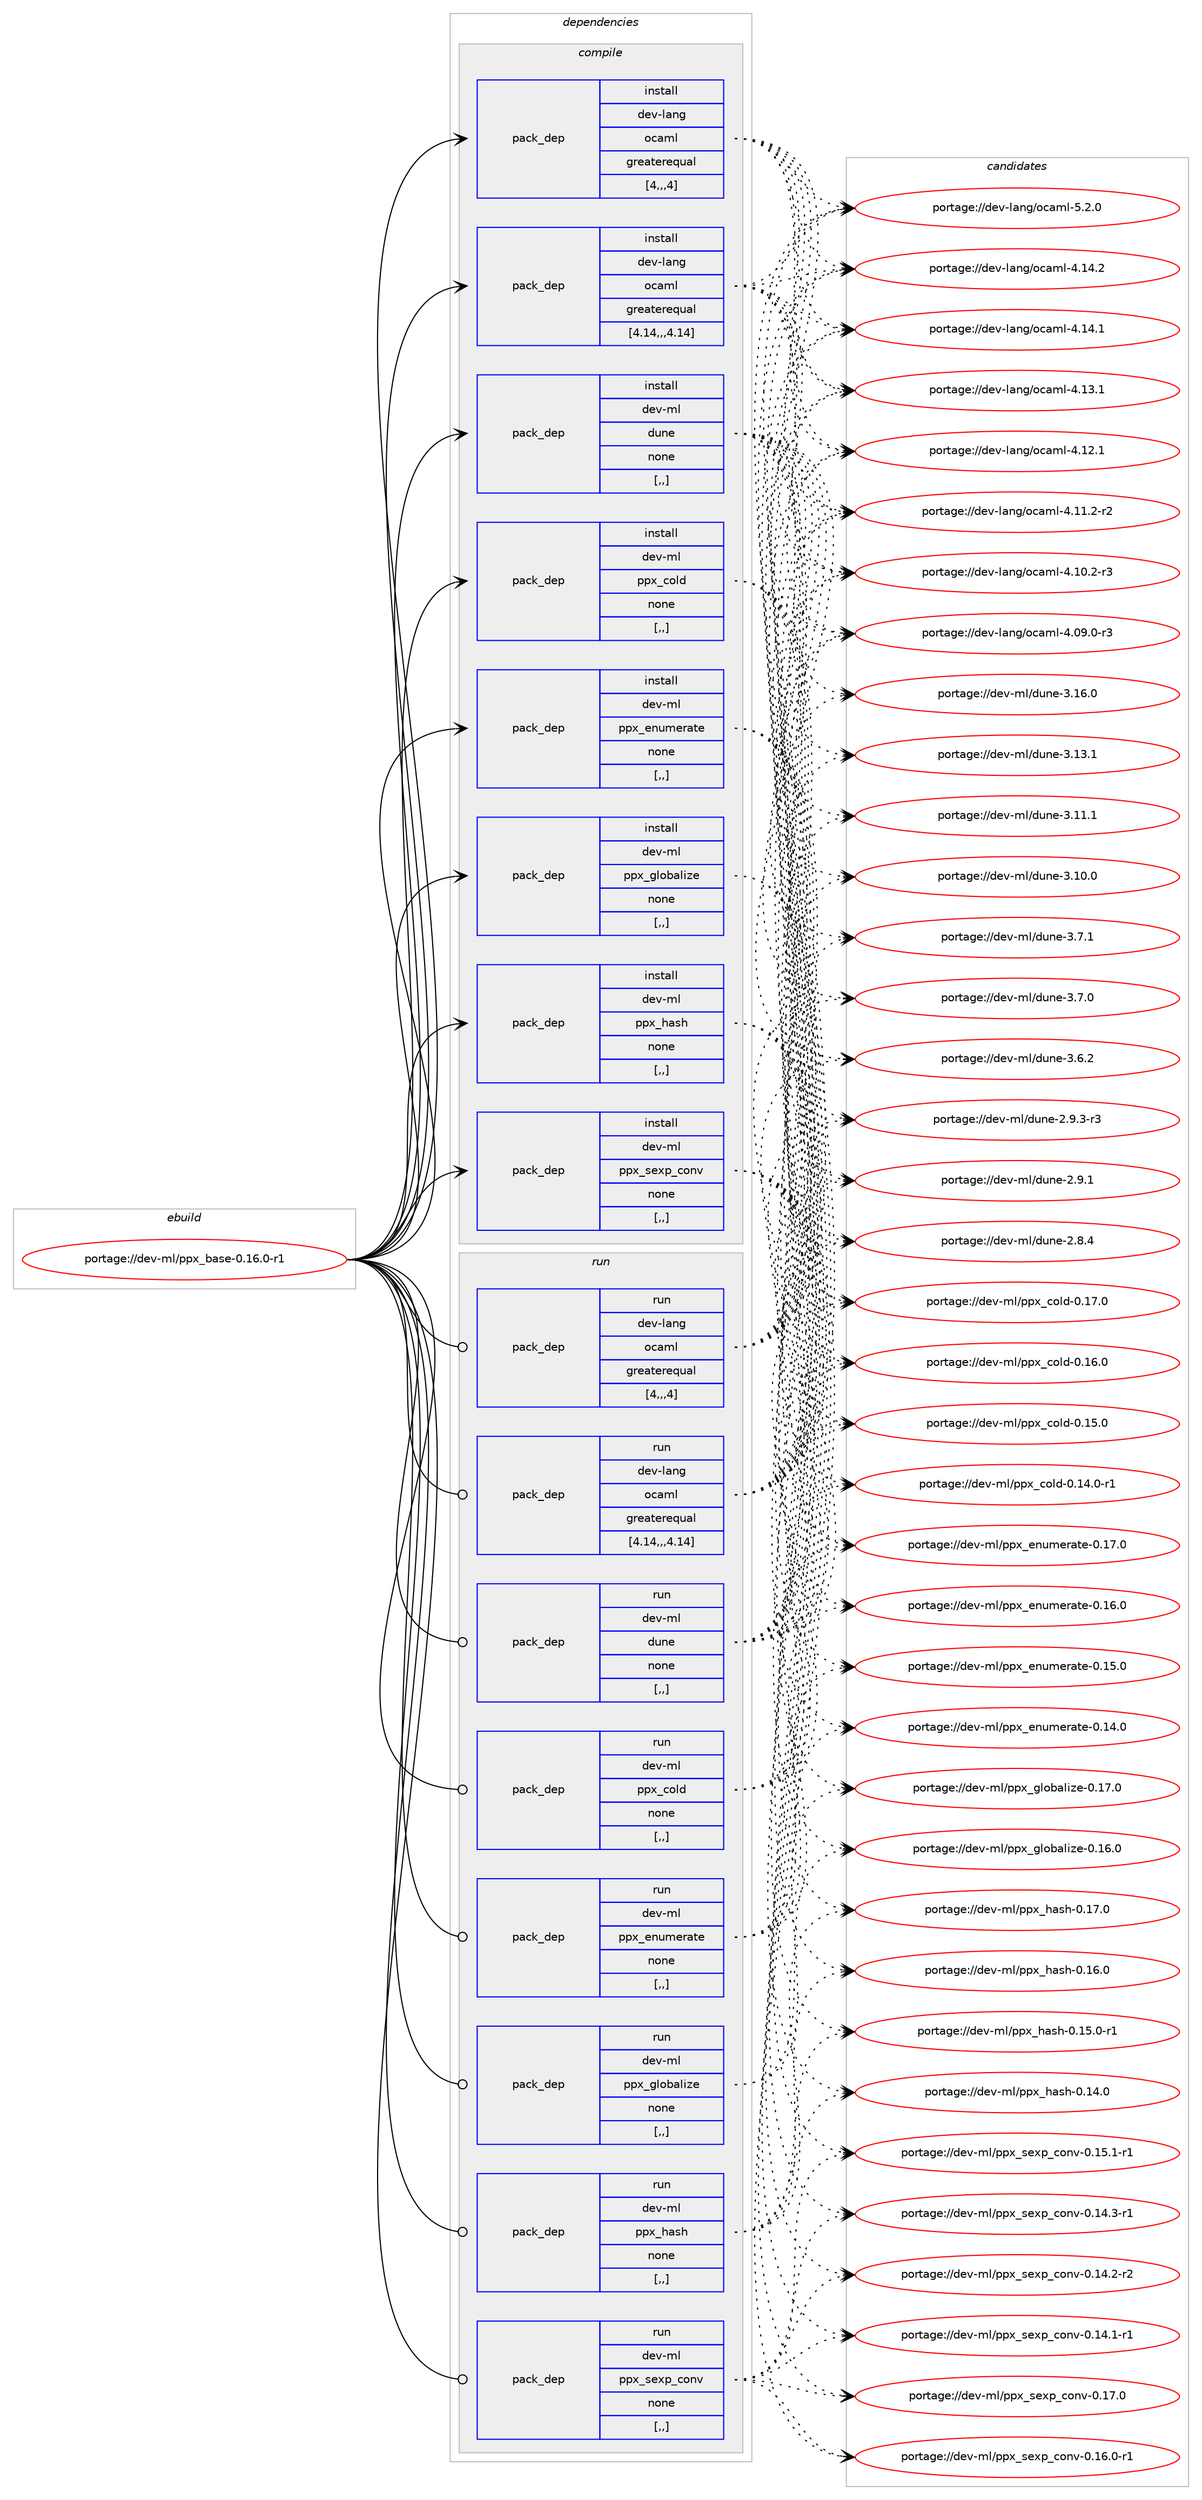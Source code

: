 digraph prolog {

# *************
# Graph options
# *************

newrank=true;
concentrate=true;
compound=true;
graph [rankdir=LR,fontname=Helvetica,fontsize=10,ranksep=1.5];#, ranksep=2.5, nodesep=0.2];
edge  [arrowhead=vee];
node  [fontname=Helvetica,fontsize=10];

# **********
# The ebuild
# **********

subgraph cluster_leftcol {
color=gray;
rank=same;
label=<<i>ebuild</i>>;
id [label="portage://dev-ml/ppx_base-0.16.0-r1", color=red, width=4, href="../dev-ml/ppx_base-0.16.0-r1.svg"];
}

# ****************
# The dependencies
# ****************

subgraph cluster_midcol {
color=gray;
label=<<i>dependencies</i>>;
subgraph cluster_compile {
fillcolor="#eeeeee";
style=filled;
label=<<i>compile</i>>;
subgraph pack90507 {
dependency121161 [label=<<TABLE BORDER="0" CELLBORDER="1" CELLSPACING="0" CELLPADDING="4" WIDTH="220"><TR><TD ROWSPAN="6" CELLPADDING="30">pack_dep</TD></TR><TR><TD WIDTH="110">install</TD></TR><TR><TD>dev-lang</TD></TR><TR><TD>ocaml</TD></TR><TR><TD>greaterequal</TD></TR><TR><TD>[4,,,4]</TD></TR></TABLE>>, shape=none, color=blue];
}
id:e -> dependency121161:w [weight=20,style="solid",arrowhead="vee"];
subgraph pack90508 {
dependency121162 [label=<<TABLE BORDER="0" CELLBORDER="1" CELLSPACING="0" CELLPADDING="4" WIDTH="220"><TR><TD ROWSPAN="6" CELLPADDING="30">pack_dep</TD></TR><TR><TD WIDTH="110">install</TD></TR><TR><TD>dev-lang</TD></TR><TR><TD>ocaml</TD></TR><TR><TD>greaterequal</TD></TR><TR><TD>[4.14,,,4.14]</TD></TR></TABLE>>, shape=none, color=blue];
}
id:e -> dependency121162:w [weight=20,style="solid",arrowhead="vee"];
subgraph pack90509 {
dependency121163 [label=<<TABLE BORDER="0" CELLBORDER="1" CELLSPACING="0" CELLPADDING="4" WIDTH="220"><TR><TD ROWSPAN="6" CELLPADDING="30">pack_dep</TD></TR><TR><TD WIDTH="110">install</TD></TR><TR><TD>dev-ml</TD></TR><TR><TD>dune</TD></TR><TR><TD>none</TD></TR><TR><TD>[,,]</TD></TR></TABLE>>, shape=none, color=blue];
}
id:e -> dependency121163:w [weight=20,style="solid",arrowhead="vee"];
subgraph pack90510 {
dependency121164 [label=<<TABLE BORDER="0" CELLBORDER="1" CELLSPACING="0" CELLPADDING="4" WIDTH="220"><TR><TD ROWSPAN="6" CELLPADDING="30">pack_dep</TD></TR><TR><TD WIDTH="110">install</TD></TR><TR><TD>dev-ml</TD></TR><TR><TD>ppx_cold</TD></TR><TR><TD>none</TD></TR><TR><TD>[,,]</TD></TR></TABLE>>, shape=none, color=blue];
}
id:e -> dependency121164:w [weight=20,style="solid",arrowhead="vee"];
subgraph pack90511 {
dependency121165 [label=<<TABLE BORDER="0" CELLBORDER="1" CELLSPACING="0" CELLPADDING="4" WIDTH="220"><TR><TD ROWSPAN="6" CELLPADDING="30">pack_dep</TD></TR><TR><TD WIDTH="110">install</TD></TR><TR><TD>dev-ml</TD></TR><TR><TD>ppx_enumerate</TD></TR><TR><TD>none</TD></TR><TR><TD>[,,]</TD></TR></TABLE>>, shape=none, color=blue];
}
id:e -> dependency121165:w [weight=20,style="solid",arrowhead="vee"];
subgraph pack90512 {
dependency121166 [label=<<TABLE BORDER="0" CELLBORDER="1" CELLSPACING="0" CELLPADDING="4" WIDTH="220"><TR><TD ROWSPAN="6" CELLPADDING="30">pack_dep</TD></TR><TR><TD WIDTH="110">install</TD></TR><TR><TD>dev-ml</TD></TR><TR><TD>ppx_globalize</TD></TR><TR><TD>none</TD></TR><TR><TD>[,,]</TD></TR></TABLE>>, shape=none, color=blue];
}
id:e -> dependency121166:w [weight=20,style="solid",arrowhead="vee"];
subgraph pack90513 {
dependency121167 [label=<<TABLE BORDER="0" CELLBORDER="1" CELLSPACING="0" CELLPADDING="4" WIDTH="220"><TR><TD ROWSPAN="6" CELLPADDING="30">pack_dep</TD></TR><TR><TD WIDTH="110">install</TD></TR><TR><TD>dev-ml</TD></TR><TR><TD>ppx_hash</TD></TR><TR><TD>none</TD></TR><TR><TD>[,,]</TD></TR></TABLE>>, shape=none, color=blue];
}
id:e -> dependency121167:w [weight=20,style="solid",arrowhead="vee"];
subgraph pack90514 {
dependency121168 [label=<<TABLE BORDER="0" CELLBORDER="1" CELLSPACING="0" CELLPADDING="4" WIDTH="220"><TR><TD ROWSPAN="6" CELLPADDING="30">pack_dep</TD></TR><TR><TD WIDTH="110">install</TD></TR><TR><TD>dev-ml</TD></TR><TR><TD>ppx_sexp_conv</TD></TR><TR><TD>none</TD></TR><TR><TD>[,,]</TD></TR></TABLE>>, shape=none, color=blue];
}
id:e -> dependency121168:w [weight=20,style="solid",arrowhead="vee"];
}
subgraph cluster_compileandrun {
fillcolor="#eeeeee";
style=filled;
label=<<i>compile and run</i>>;
}
subgraph cluster_run {
fillcolor="#eeeeee";
style=filled;
label=<<i>run</i>>;
subgraph pack90515 {
dependency121169 [label=<<TABLE BORDER="0" CELLBORDER="1" CELLSPACING="0" CELLPADDING="4" WIDTH="220"><TR><TD ROWSPAN="6" CELLPADDING="30">pack_dep</TD></TR><TR><TD WIDTH="110">run</TD></TR><TR><TD>dev-lang</TD></TR><TR><TD>ocaml</TD></TR><TR><TD>greaterequal</TD></TR><TR><TD>[4,,,4]</TD></TR></TABLE>>, shape=none, color=blue];
}
id:e -> dependency121169:w [weight=20,style="solid",arrowhead="odot"];
subgraph pack90516 {
dependency121170 [label=<<TABLE BORDER="0" CELLBORDER="1" CELLSPACING="0" CELLPADDING="4" WIDTH="220"><TR><TD ROWSPAN="6" CELLPADDING="30">pack_dep</TD></TR><TR><TD WIDTH="110">run</TD></TR><TR><TD>dev-lang</TD></TR><TR><TD>ocaml</TD></TR><TR><TD>greaterequal</TD></TR><TR><TD>[4.14,,,4.14]</TD></TR></TABLE>>, shape=none, color=blue];
}
id:e -> dependency121170:w [weight=20,style="solid",arrowhead="odot"];
subgraph pack90517 {
dependency121171 [label=<<TABLE BORDER="0" CELLBORDER="1" CELLSPACING="0" CELLPADDING="4" WIDTH="220"><TR><TD ROWSPAN="6" CELLPADDING="30">pack_dep</TD></TR><TR><TD WIDTH="110">run</TD></TR><TR><TD>dev-ml</TD></TR><TR><TD>dune</TD></TR><TR><TD>none</TD></TR><TR><TD>[,,]</TD></TR></TABLE>>, shape=none, color=blue];
}
id:e -> dependency121171:w [weight=20,style="solid",arrowhead="odot"];
subgraph pack90518 {
dependency121172 [label=<<TABLE BORDER="0" CELLBORDER="1" CELLSPACING="0" CELLPADDING="4" WIDTH="220"><TR><TD ROWSPAN="6" CELLPADDING="30">pack_dep</TD></TR><TR><TD WIDTH="110">run</TD></TR><TR><TD>dev-ml</TD></TR><TR><TD>ppx_cold</TD></TR><TR><TD>none</TD></TR><TR><TD>[,,]</TD></TR></TABLE>>, shape=none, color=blue];
}
id:e -> dependency121172:w [weight=20,style="solid",arrowhead="odot"];
subgraph pack90519 {
dependency121173 [label=<<TABLE BORDER="0" CELLBORDER="1" CELLSPACING="0" CELLPADDING="4" WIDTH="220"><TR><TD ROWSPAN="6" CELLPADDING="30">pack_dep</TD></TR><TR><TD WIDTH="110">run</TD></TR><TR><TD>dev-ml</TD></TR><TR><TD>ppx_enumerate</TD></TR><TR><TD>none</TD></TR><TR><TD>[,,]</TD></TR></TABLE>>, shape=none, color=blue];
}
id:e -> dependency121173:w [weight=20,style="solid",arrowhead="odot"];
subgraph pack90520 {
dependency121174 [label=<<TABLE BORDER="0" CELLBORDER="1" CELLSPACING="0" CELLPADDING="4" WIDTH="220"><TR><TD ROWSPAN="6" CELLPADDING="30">pack_dep</TD></TR><TR><TD WIDTH="110">run</TD></TR><TR><TD>dev-ml</TD></TR><TR><TD>ppx_globalize</TD></TR><TR><TD>none</TD></TR><TR><TD>[,,]</TD></TR></TABLE>>, shape=none, color=blue];
}
id:e -> dependency121174:w [weight=20,style="solid",arrowhead="odot"];
subgraph pack90521 {
dependency121175 [label=<<TABLE BORDER="0" CELLBORDER="1" CELLSPACING="0" CELLPADDING="4" WIDTH="220"><TR><TD ROWSPAN="6" CELLPADDING="30">pack_dep</TD></TR><TR><TD WIDTH="110">run</TD></TR><TR><TD>dev-ml</TD></TR><TR><TD>ppx_hash</TD></TR><TR><TD>none</TD></TR><TR><TD>[,,]</TD></TR></TABLE>>, shape=none, color=blue];
}
id:e -> dependency121175:w [weight=20,style="solid",arrowhead="odot"];
subgraph pack90522 {
dependency121176 [label=<<TABLE BORDER="0" CELLBORDER="1" CELLSPACING="0" CELLPADDING="4" WIDTH="220"><TR><TD ROWSPAN="6" CELLPADDING="30">pack_dep</TD></TR><TR><TD WIDTH="110">run</TD></TR><TR><TD>dev-ml</TD></TR><TR><TD>ppx_sexp_conv</TD></TR><TR><TD>none</TD></TR><TR><TD>[,,]</TD></TR></TABLE>>, shape=none, color=blue];
}
id:e -> dependency121176:w [weight=20,style="solid",arrowhead="odot"];
}
}

# **************
# The candidates
# **************

subgraph cluster_choices {
rank=same;
color=gray;
label=<<i>candidates</i>>;

subgraph choice90507 {
color=black;
nodesep=1;
choice1001011184510897110103471119997109108455346504648 [label="portage://dev-lang/ocaml-5.2.0", color=red, width=4,href="../dev-lang/ocaml-5.2.0.svg"];
choice100101118451089711010347111999710910845524649524650 [label="portage://dev-lang/ocaml-4.14.2", color=red, width=4,href="../dev-lang/ocaml-4.14.2.svg"];
choice100101118451089711010347111999710910845524649524649 [label="portage://dev-lang/ocaml-4.14.1", color=red, width=4,href="../dev-lang/ocaml-4.14.1.svg"];
choice100101118451089711010347111999710910845524649514649 [label="portage://dev-lang/ocaml-4.13.1", color=red, width=4,href="../dev-lang/ocaml-4.13.1.svg"];
choice100101118451089711010347111999710910845524649504649 [label="portage://dev-lang/ocaml-4.12.1", color=red, width=4,href="../dev-lang/ocaml-4.12.1.svg"];
choice1001011184510897110103471119997109108455246494946504511450 [label="portage://dev-lang/ocaml-4.11.2-r2", color=red, width=4,href="../dev-lang/ocaml-4.11.2-r2.svg"];
choice1001011184510897110103471119997109108455246494846504511451 [label="portage://dev-lang/ocaml-4.10.2-r3", color=red, width=4,href="../dev-lang/ocaml-4.10.2-r3.svg"];
choice1001011184510897110103471119997109108455246485746484511451 [label="portage://dev-lang/ocaml-4.09.0-r3", color=red, width=4,href="../dev-lang/ocaml-4.09.0-r3.svg"];
dependency121161:e -> choice1001011184510897110103471119997109108455346504648:w [style=dotted,weight="100"];
dependency121161:e -> choice100101118451089711010347111999710910845524649524650:w [style=dotted,weight="100"];
dependency121161:e -> choice100101118451089711010347111999710910845524649524649:w [style=dotted,weight="100"];
dependency121161:e -> choice100101118451089711010347111999710910845524649514649:w [style=dotted,weight="100"];
dependency121161:e -> choice100101118451089711010347111999710910845524649504649:w [style=dotted,weight="100"];
dependency121161:e -> choice1001011184510897110103471119997109108455246494946504511450:w [style=dotted,weight="100"];
dependency121161:e -> choice1001011184510897110103471119997109108455246494846504511451:w [style=dotted,weight="100"];
dependency121161:e -> choice1001011184510897110103471119997109108455246485746484511451:w [style=dotted,weight="100"];
}
subgraph choice90508 {
color=black;
nodesep=1;
choice1001011184510897110103471119997109108455346504648 [label="portage://dev-lang/ocaml-5.2.0", color=red, width=4,href="../dev-lang/ocaml-5.2.0.svg"];
choice100101118451089711010347111999710910845524649524650 [label="portage://dev-lang/ocaml-4.14.2", color=red, width=4,href="../dev-lang/ocaml-4.14.2.svg"];
choice100101118451089711010347111999710910845524649524649 [label="portage://dev-lang/ocaml-4.14.1", color=red, width=4,href="../dev-lang/ocaml-4.14.1.svg"];
choice100101118451089711010347111999710910845524649514649 [label="portage://dev-lang/ocaml-4.13.1", color=red, width=4,href="../dev-lang/ocaml-4.13.1.svg"];
choice100101118451089711010347111999710910845524649504649 [label="portage://dev-lang/ocaml-4.12.1", color=red, width=4,href="../dev-lang/ocaml-4.12.1.svg"];
choice1001011184510897110103471119997109108455246494946504511450 [label="portage://dev-lang/ocaml-4.11.2-r2", color=red, width=4,href="../dev-lang/ocaml-4.11.2-r2.svg"];
choice1001011184510897110103471119997109108455246494846504511451 [label="portage://dev-lang/ocaml-4.10.2-r3", color=red, width=4,href="../dev-lang/ocaml-4.10.2-r3.svg"];
choice1001011184510897110103471119997109108455246485746484511451 [label="portage://dev-lang/ocaml-4.09.0-r3", color=red, width=4,href="../dev-lang/ocaml-4.09.0-r3.svg"];
dependency121162:e -> choice1001011184510897110103471119997109108455346504648:w [style=dotted,weight="100"];
dependency121162:e -> choice100101118451089711010347111999710910845524649524650:w [style=dotted,weight="100"];
dependency121162:e -> choice100101118451089711010347111999710910845524649524649:w [style=dotted,weight="100"];
dependency121162:e -> choice100101118451089711010347111999710910845524649514649:w [style=dotted,weight="100"];
dependency121162:e -> choice100101118451089711010347111999710910845524649504649:w [style=dotted,weight="100"];
dependency121162:e -> choice1001011184510897110103471119997109108455246494946504511450:w [style=dotted,weight="100"];
dependency121162:e -> choice1001011184510897110103471119997109108455246494846504511451:w [style=dotted,weight="100"];
dependency121162:e -> choice1001011184510897110103471119997109108455246485746484511451:w [style=dotted,weight="100"];
}
subgraph choice90509 {
color=black;
nodesep=1;
choice100101118451091084710011711010145514649544648 [label="portage://dev-ml/dune-3.16.0", color=red, width=4,href="../dev-ml/dune-3.16.0.svg"];
choice100101118451091084710011711010145514649514649 [label="portage://dev-ml/dune-3.13.1", color=red, width=4,href="../dev-ml/dune-3.13.1.svg"];
choice100101118451091084710011711010145514649494649 [label="portage://dev-ml/dune-3.11.1", color=red, width=4,href="../dev-ml/dune-3.11.1.svg"];
choice100101118451091084710011711010145514649484648 [label="portage://dev-ml/dune-3.10.0", color=red, width=4,href="../dev-ml/dune-3.10.0.svg"];
choice1001011184510910847100117110101455146554649 [label="portage://dev-ml/dune-3.7.1", color=red, width=4,href="../dev-ml/dune-3.7.1.svg"];
choice1001011184510910847100117110101455146554648 [label="portage://dev-ml/dune-3.7.0", color=red, width=4,href="../dev-ml/dune-3.7.0.svg"];
choice1001011184510910847100117110101455146544650 [label="portage://dev-ml/dune-3.6.2", color=red, width=4,href="../dev-ml/dune-3.6.2.svg"];
choice10010111845109108471001171101014550465746514511451 [label="portage://dev-ml/dune-2.9.3-r3", color=red, width=4,href="../dev-ml/dune-2.9.3-r3.svg"];
choice1001011184510910847100117110101455046574649 [label="portage://dev-ml/dune-2.9.1", color=red, width=4,href="../dev-ml/dune-2.9.1.svg"];
choice1001011184510910847100117110101455046564652 [label="portage://dev-ml/dune-2.8.4", color=red, width=4,href="../dev-ml/dune-2.8.4.svg"];
dependency121163:e -> choice100101118451091084710011711010145514649544648:w [style=dotted,weight="100"];
dependency121163:e -> choice100101118451091084710011711010145514649514649:w [style=dotted,weight="100"];
dependency121163:e -> choice100101118451091084710011711010145514649494649:w [style=dotted,weight="100"];
dependency121163:e -> choice100101118451091084710011711010145514649484648:w [style=dotted,weight="100"];
dependency121163:e -> choice1001011184510910847100117110101455146554649:w [style=dotted,weight="100"];
dependency121163:e -> choice1001011184510910847100117110101455146554648:w [style=dotted,weight="100"];
dependency121163:e -> choice1001011184510910847100117110101455146544650:w [style=dotted,weight="100"];
dependency121163:e -> choice10010111845109108471001171101014550465746514511451:w [style=dotted,weight="100"];
dependency121163:e -> choice1001011184510910847100117110101455046574649:w [style=dotted,weight="100"];
dependency121163:e -> choice1001011184510910847100117110101455046564652:w [style=dotted,weight="100"];
}
subgraph choice90510 {
color=black;
nodesep=1;
choice1001011184510910847112112120959911110810045484649554648 [label="portage://dev-ml/ppx_cold-0.17.0", color=red, width=4,href="../dev-ml/ppx_cold-0.17.0.svg"];
choice1001011184510910847112112120959911110810045484649544648 [label="portage://dev-ml/ppx_cold-0.16.0", color=red, width=4,href="../dev-ml/ppx_cold-0.16.0.svg"];
choice1001011184510910847112112120959911110810045484649534648 [label="portage://dev-ml/ppx_cold-0.15.0", color=red, width=4,href="../dev-ml/ppx_cold-0.15.0.svg"];
choice10010111845109108471121121209599111108100454846495246484511449 [label="portage://dev-ml/ppx_cold-0.14.0-r1", color=red, width=4,href="../dev-ml/ppx_cold-0.14.0-r1.svg"];
dependency121164:e -> choice1001011184510910847112112120959911110810045484649554648:w [style=dotted,weight="100"];
dependency121164:e -> choice1001011184510910847112112120959911110810045484649544648:w [style=dotted,weight="100"];
dependency121164:e -> choice1001011184510910847112112120959911110810045484649534648:w [style=dotted,weight="100"];
dependency121164:e -> choice10010111845109108471121121209599111108100454846495246484511449:w [style=dotted,weight="100"];
}
subgraph choice90511 {
color=black;
nodesep=1;
choice1001011184510910847112112120951011101171091011149711610145484649554648 [label="portage://dev-ml/ppx_enumerate-0.17.0", color=red, width=4,href="../dev-ml/ppx_enumerate-0.17.0.svg"];
choice1001011184510910847112112120951011101171091011149711610145484649544648 [label="portage://dev-ml/ppx_enumerate-0.16.0", color=red, width=4,href="../dev-ml/ppx_enumerate-0.16.0.svg"];
choice1001011184510910847112112120951011101171091011149711610145484649534648 [label="portage://dev-ml/ppx_enumerate-0.15.0", color=red, width=4,href="../dev-ml/ppx_enumerate-0.15.0.svg"];
choice1001011184510910847112112120951011101171091011149711610145484649524648 [label="portage://dev-ml/ppx_enumerate-0.14.0", color=red, width=4,href="../dev-ml/ppx_enumerate-0.14.0.svg"];
dependency121165:e -> choice1001011184510910847112112120951011101171091011149711610145484649554648:w [style=dotted,weight="100"];
dependency121165:e -> choice1001011184510910847112112120951011101171091011149711610145484649544648:w [style=dotted,weight="100"];
dependency121165:e -> choice1001011184510910847112112120951011101171091011149711610145484649534648:w [style=dotted,weight="100"];
dependency121165:e -> choice1001011184510910847112112120951011101171091011149711610145484649524648:w [style=dotted,weight="100"];
}
subgraph choice90512 {
color=black;
nodesep=1;
choice100101118451091084711211212095103108111989710810512210145484649554648 [label="portage://dev-ml/ppx_globalize-0.17.0", color=red, width=4,href="../dev-ml/ppx_globalize-0.17.0.svg"];
choice100101118451091084711211212095103108111989710810512210145484649544648 [label="portage://dev-ml/ppx_globalize-0.16.0", color=red, width=4,href="../dev-ml/ppx_globalize-0.16.0.svg"];
dependency121166:e -> choice100101118451091084711211212095103108111989710810512210145484649554648:w [style=dotted,weight="100"];
dependency121166:e -> choice100101118451091084711211212095103108111989710810512210145484649544648:w [style=dotted,weight="100"];
}
subgraph choice90513 {
color=black;
nodesep=1;
choice1001011184510910847112112120951049711510445484649554648 [label="portage://dev-ml/ppx_hash-0.17.0", color=red, width=4,href="../dev-ml/ppx_hash-0.17.0.svg"];
choice1001011184510910847112112120951049711510445484649544648 [label="portage://dev-ml/ppx_hash-0.16.0", color=red, width=4,href="../dev-ml/ppx_hash-0.16.0.svg"];
choice10010111845109108471121121209510497115104454846495346484511449 [label="portage://dev-ml/ppx_hash-0.15.0-r1", color=red, width=4,href="../dev-ml/ppx_hash-0.15.0-r1.svg"];
choice1001011184510910847112112120951049711510445484649524648 [label="portage://dev-ml/ppx_hash-0.14.0", color=red, width=4,href="../dev-ml/ppx_hash-0.14.0.svg"];
dependency121167:e -> choice1001011184510910847112112120951049711510445484649554648:w [style=dotted,weight="100"];
dependency121167:e -> choice1001011184510910847112112120951049711510445484649544648:w [style=dotted,weight="100"];
dependency121167:e -> choice10010111845109108471121121209510497115104454846495346484511449:w [style=dotted,weight="100"];
dependency121167:e -> choice1001011184510910847112112120951049711510445484649524648:w [style=dotted,weight="100"];
}
subgraph choice90514 {
color=black;
nodesep=1;
choice100101118451091084711211212095115101120112959911111011845484649554648 [label="portage://dev-ml/ppx_sexp_conv-0.17.0", color=red, width=4,href="../dev-ml/ppx_sexp_conv-0.17.0.svg"];
choice1001011184510910847112112120951151011201129599111110118454846495446484511449 [label="portage://dev-ml/ppx_sexp_conv-0.16.0-r1", color=red, width=4,href="../dev-ml/ppx_sexp_conv-0.16.0-r1.svg"];
choice1001011184510910847112112120951151011201129599111110118454846495346494511449 [label="portage://dev-ml/ppx_sexp_conv-0.15.1-r1", color=red, width=4,href="../dev-ml/ppx_sexp_conv-0.15.1-r1.svg"];
choice1001011184510910847112112120951151011201129599111110118454846495246514511449 [label="portage://dev-ml/ppx_sexp_conv-0.14.3-r1", color=red, width=4,href="../dev-ml/ppx_sexp_conv-0.14.3-r1.svg"];
choice1001011184510910847112112120951151011201129599111110118454846495246504511450 [label="portage://dev-ml/ppx_sexp_conv-0.14.2-r2", color=red, width=4,href="../dev-ml/ppx_sexp_conv-0.14.2-r2.svg"];
choice1001011184510910847112112120951151011201129599111110118454846495246494511449 [label="portage://dev-ml/ppx_sexp_conv-0.14.1-r1", color=red, width=4,href="../dev-ml/ppx_sexp_conv-0.14.1-r1.svg"];
dependency121168:e -> choice100101118451091084711211212095115101120112959911111011845484649554648:w [style=dotted,weight="100"];
dependency121168:e -> choice1001011184510910847112112120951151011201129599111110118454846495446484511449:w [style=dotted,weight="100"];
dependency121168:e -> choice1001011184510910847112112120951151011201129599111110118454846495346494511449:w [style=dotted,weight="100"];
dependency121168:e -> choice1001011184510910847112112120951151011201129599111110118454846495246514511449:w [style=dotted,weight="100"];
dependency121168:e -> choice1001011184510910847112112120951151011201129599111110118454846495246504511450:w [style=dotted,weight="100"];
dependency121168:e -> choice1001011184510910847112112120951151011201129599111110118454846495246494511449:w [style=dotted,weight="100"];
}
subgraph choice90515 {
color=black;
nodesep=1;
choice1001011184510897110103471119997109108455346504648 [label="portage://dev-lang/ocaml-5.2.0", color=red, width=4,href="../dev-lang/ocaml-5.2.0.svg"];
choice100101118451089711010347111999710910845524649524650 [label="portage://dev-lang/ocaml-4.14.2", color=red, width=4,href="../dev-lang/ocaml-4.14.2.svg"];
choice100101118451089711010347111999710910845524649524649 [label="portage://dev-lang/ocaml-4.14.1", color=red, width=4,href="../dev-lang/ocaml-4.14.1.svg"];
choice100101118451089711010347111999710910845524649514649 [label="portage://dev-lang/ocaml-4.13.1", color=red, width=4,href="../dev-lang/ocaml-4.13.1.svg"];
choice100101118451089711010347111999710910845524649504649 [label="portage://dev-lang/ocaml-4.12.1", color=red, width=4,href="../dev-lang/ocaml-4.12.1.svg"];
choice1001011184510897110103471119997109108455246494946504511450 [label="portage://dev-lang/ocaml-4.11.2-r2", color=red, width=4,href="../dev-lang/ocaml-4.11.2-r2.svg"];
choice1001011184510897110103471119997109108455246494846504511451 [label="portage://dev-lang/ocaml-4.10.2-r3", color=red, width=4,href="../dev-lang/ocaml-4.10.2-r3.svg"];
choice1001011184510897110103471119997109108455246485746484511451 [label="portage://dev-lang/ocaml-4.09.0-r3", color=red, width=4,href="../dev-lang/ocaml-4.09.0-r3.svg"];
dependency121169:e -> choice1001011184510897110103471119997109108455346504648:w [style=dotted,weight="100"];
dependency121169:e -> choice100101118451089711010347111999710910845524649524650:w [style=dotted,weight="100"];
dependency121169:e -> choice100101118451089711010347111999710910845524649524649:w [style=dotted,weight="100"];
dependency121169:e -> choice100101118451089711010347111999710910845524649514649:w [style=dotted,weight="100"];
dependency121169:e -> choice100101118451089711010347111999710910845524649504649:w [style=dotted,weight="100"];
dependency121169:e -> choice1001011184510897110103471119997109108455246494946504511450:w [style=dotted,weight="100"];
dependency121169:e -> choice1001011184510897110103471119997109108455246494846504511451:w [style=dotted,weight="100"];
dependency121169:e -> choice1001011184510897110103471119997109108455246485746484511451:w [style=dotted,weight="100"];
}
subgraph choice90516 {
color=black;
nodesep=1;
choice1001011184510897110103471119997109108455346504648 [label="portage://dev-lang/ocaml-5.2.0", color=red, width=4,href="../dev-lang/ocaml-5.2.0.svg"];
choice100101118451089711010347111999710910845524649524650 [label="portage://dev-lang/ocaml-4.14.2", color=red, width=4,href="../dev-lang/ocaml-4.14.2.svg"];
choice100101118451089711010347111999710910845524649524649 [label="portage://dev-lang/ocaml-4.14.1", color=red, width=4,href="../dev-lang/ocaml-4.14.1.svg"];
choice100101118451089711010347111999710910845524649514649 [label="portage://dev-lang/ocaml-4.13.1", color=red, width=4,href="../dev-lang/ocaml-4.13.1.svg"];
choice100101118451089711010347111999710910845524649504649 [label="portage://dev-lang/ocaml-4.12.1", color=red, width=4,href="../dev-lang/ocaml-4.12.1.svg"];
choice1001011184510897110103471119997109108455246494946504511450 [label="portage://dev-lang/ocaml-4.11.2-r2", color=red, width=4,href="../dev-lang/ocaml-4.11.2-r2.svg"];
choice1001011184510897110103471119997109108455246494846504511451 [label="portage://dev-lang/ocaml-4.10.2-r3", color=red, width=4,href="../dev-lang/ocaml-4.10.2-r3.svg"];
choice1001011184510897110103471119997109108455246485746484511451 [label="portage://dev-lang/ocaml-4.09.0-r3", color=red, width=4,href="../dev-lang/ocaml-4.09.0-r3.svg"];
dependency121170:e -> choice1001011184510897110103471119997109108455346504648:w [style=dotted,weight="100"];
dependency121170:e -> choice100101118451089711010347111999710910845524649524650:w [style=dotted,weight="100"];
dependency121170:e -> choice100101118451089711010347111999710910845524649524649:w [style=dotted,weight="100"];
dependency121170:e -> choice100101118451089711010347111999710910845524649514649:w [style=dotted,weight="100"];
dependency121170:e -> choice100101118451089711010347111999710910845524649504649:w [style=dotted,weight="100"];
dependency121170:e -> choice1001011184510897110103471119997109108455246494946504511450:w [style=dotted,weight="100"];
dependency121170:e -> choice1001011184510897110103471119997109108455246494846504511451:w [style=dotted,weight="100"];
dependency121170:e -> choice1001011184510897110103471119997109108455246485746484511451:w [style=dotted,weight="100"];
}
subgraph choice90517 {
color=black;
nodesep=1;
choice100101118451091084710011711010145514649544648 [label="portage://dev-ml/dune-3.16.0", color=red, width=4,href="../dev-ml/dune-3.16.0.svg"];
choice100101118451091084710011711010145514649514649 [label="portage://dev-ml/dune-3.13.1", color=red, width=4,href="../dev-ml/dune-3.13.1.svg"];
choice100101118451091084710011711010145514649494649 [label="portage://dev-ml/dune-3.11.1", color=red, width=4,href="../dev-ml/dune-3.11.1.svg"];
choice100101118451091084710011711010145514649484648 [label="portage://dev-ml/dune-3.10.0", color=red, width=4,href="../dev-ml/dune-3.10.0.svg"];
choice1001011184510910847100117110101455146554649 [label="portage://dev-ml/dune-3.7.1", color=red, width=4,href="../dev-ml/dune-3.7.1.svg"];
choice1001011184510910847100117110101455146554648 [label="portage://dev-ml/dune-3.7.0", color=red, width=4,href="../dev-ml/dune-3.7.0.svg"];
choice1001011184510910847100117110101455146544650 [label="portage://dev-ml/dune-3.6.2", color=red, width=4,href="../dev-ml/dune-3.6.2.svg"];
choice10010111845109108471001171101014550465746514511451 [label="portage://dev-ml/dune-2.9.3-r3", color=red, width=4,href="../dev-ml/dune-2.9.3-r3.svg"];
choice1001011184510910847100117110101455046574649 [label="portage://dev-ml/dune-2.9.1", color=red, width=4,href="../dev-ml/dune-2.9.1.svg"];
choice1001011184510910847100117110101455046564652 [label="portage://dev-ml/dune-2.8.4", color=red, width=4,href="../dev-ml/dune-2.8.4.svg"];
dependency121171:e -> choice100101118451091084710011711010145514649544648:w [style=dotted,weight="100"];
dependency121171:e -> choice100101118451091084710011711010145514649514649:w [style=dotted,weight="100"];
dependency121171:e -> choice100101118451091084710011711010145514649494649:w [style=dotted,weight="100"];
dependency121171:e -> choice100101118451091084710011711010145514649484648:w [style=dotted,weight="100"];
dependency121171:e -> choice1001011184510910847100117110101455146554649:w [style=dotted,weight="100"];
dependency121171:e -> choice1001011184510910847100117110101455146554648:w [style=dotted,weight="100"];
dependency121171:e -> choice1001011184510910847100117110101455146544650:w [style=dotted,weight="100"];
dependency121171:e -> choice10010111845109108471001171101014550465746514511451:w [style=dotted,weight="100"];
dependency121171:e -> choice1001011184510910847100117110101455046574649:w [style=dotted,weight="100"];
dependency121171:e -> choice1001011184510910847100117110101455046564652:w [style=dotted,weight="100"];
}
subgraph choice90518 {
color=black;
nodesep=1;
choice1001011184510910847112112120959911110810045484649554648 [label="portage://dev-ml/ppx_cold-0.17.0", color=red, width=4,href="../dev-ml/ppx_cold-0.17.0.svg"];
choice1001011184510910847112112120959911110810045484649544648 [label="portage://dev-ml/ppx_cold-0.16.0", color=red, width=4,href="../dev-ml/ppx_cold-0.16.0.svg"];
choice1001011184510910847112112120959911110810045484649534648 [label="portage://dev-ml/ppx_cold-0.15.0", color=red, width=4,href="../dev-ml/ppx_cold-0.15.0.svg"];
choice10010111845109108471121121209599111108100454846495246484511449 [label="portage://dev-ml/ppx_cold-0.14.0-r1", color=red, width=4,href="../dev-ml/ppx_cold-0.14.0-r1.svg"];
dependency121172:e -> choice1001011184510910847112112120959911110810045484649554648:w [style=dotted,weight="100"];
dependency121172:e -> choice1001011184510910847112112120959911110810045484649544648:w [style=dotted,weight="100"];
dependency121172:e -> choice1001011184510910847112112120959911110810045484649534648:w [style=dotted,weight="100"];
dependency121172:e -> choice10010111845109108471121121209599111108100454846495246484511449:w [style=dotted,weight="100"];
}
subgraph choice90519 {
color=black;
nodesep=1;
choice1001011184510910847112112120951011101171091011149711610145484649554648 [label="portage://dev-ml/ppx_enumerate-0.17.0", color=red, width=4,href="../dev-ml/ppx_enumerate-0.17.0.svg"];
choice1001011184510910847112112120951011101171091011149711610145484649544648 [label="portage://dev-ml/ppx_enumerate-0.16.0", color=red, width=4,href="../dev-ml/ppx_enumerate-0.16.0.svg"];
choice1001011184510910847112112120951011101171091011149711610145484649534648 [label="portage://dev-ml/ppx_enumerate-0.15.0", color=red, width=4,href="../dev-ml/ppx_enumerate-0.15.0.svg"];
choice1001011184510910847112112120951011101171091011149711610145484649524648 [label="portage://dev-ml/ppx_enumerate-0.14.0", color=red, width=4,href="../dev-ml/ppx_enumerate-0.14.0.svg"];
dependency121173:e -> choice1001011184510910847112112120951011101171091011149711610145484649554648:w [style=dotted,weight="100"];
dependency121173:e -> choice1001011184510910847112112120951011101171091011149711610145484649544648:w [style=dotted,weight="100"];
dependency121173:e -> choice1001011184510910847112112120951011101171091011149711610145484649534648:w [style=dotted,weight="100"];
dependency121173:e -> choice1001011184510910847112112120951011101171091011149711610145484649524648:w [style=dotted,weight="100"];
}
subgraph choice90520 {
color=black;
nodesep=1;
choice100101118451091084711211212095103108111989710810512210145484649554648 [label="portage://dev-ml/ppx_globalize-0.17.0", color=red, width=4,href="../dev-ml/ppx_globalize-0.17.0.svg"];
choice100101118451091084711211212095103108111989710810512210145484649544648 [label="portage://dev-ml/ppx_globalize-0.16.0", color=red, width=4,href="../dev-ml/ppx_globalize-0.16.0.svg"];
dependency121174:e -> choice100101118451091084711211212095103108111989710810512210145484649554648:w [style=dotted,weight="100"];
dependency121174:e -> choice100101118451091084711211212095103108111989710810512210145484649544648:w [style=dotted,weight="100"];
}
subgraph choice90521 {
color=black;
nodesep=1;
choice1001011184510910847112112120951049711510445484649554648 [label="portage://dev-ml/ppx_hash-0.17.0", color=red, width=4,href="../dev-ml/ppx_hash-0.17.0.svg"];
choice1001011184510910847112112120951049711510445484649544648 [label="portage://dev-ml/ppx_hash-0.16.0", color=red, width=4,href="../dev-ml/ppx_hash-0.16.0.svg"];
choice10010111845109108471121121209510497115104454846495346484511449 [label="portage://dev-ml/ppx_hash-0.15.0-r1", color=red, width=4,href="../dev-ml/ppx_hash-0.15.0-r1.svg"];
choice1001011184510910847112112120951049711510445484649524648 [label="portage://dev-ml/ppx_hash-0.14.0", color=red, width=4,href="../dev-ml/ppx_hash-0.14.0.svg"];
dependency121175:e -> choice1001011184510910847112112120951049711510445484649554648:w [style=dotted,weight="100"];
dependency121175:e -> choice1001011184510910847112112120951049711510445484649544648:w [style=dotted,weight="100"];
dependency121175:e -> choice10010111845109108471121121209510497115104454846495346484511449:w [style=dotted,weight="100"];
dependency121175:e -> choice1001011184510910847112112120951049711510445484649524648:w [style=dotted,weight="100"];
}
subgraph choice90522 {
color=black;
nodesep=1;
choice100101118451091084711211212095115101120112959911111011845484649554648 [label="portage://dev-ml/ppx_sexp_conv-0.17.0", color=red, width=4,href="../dev-ml/ppx_sexp_conv-0.17.0.svg"];
choice1001011184510910847112112120951151011201129599111110118454846495446484511449 [label="portage://dev-ml/ppx_sexp_conv-0.16.0-r1", color=red, width=4,href="../dev-ml/ppx_sexp_conv-0.16.0-r1.svg"];
choice1001011184510910847112112120951151011201129599111110118454846495346494511449 [label="portage://dev-ml/ppx_sexp_conv-0.15.1-r1", color=red, width=4,href="../dev-ml/ppx_sexp_conv-0.15.1-r1.svg"];
choice1001011184510910847112112120951151011201129599111110118454846495246514511449 [label="portage://dev-ml/ppx_sexp_conv-0.14.3-r1", color=red, width=4,href="../dev-ml/ppx_sexp_conv-0.14.3-r1.svg"];
choice1001011184510910847112112120951151011201129599111110118454846495246504511450 [label="portage://dev-ml/ppx_sexp_conv-0.14.2-r2", color=red, width=4,href="../dev-ml/ppx_sexp_conv-0.14.2-r2.svg"];
choice1001011184510910847112112120951151011201129599111110118454846495246494511449 [label="portage://dev-ml/ppx_sexp_conv-0.14.1-r1", color=red, width=4,href="../dev-ml/ppx_sexp_conv-0.14.1-r1.svg"];
dependency121176:e -> choice100101118451091084711211212095115101120112959911111011845484649554648:w [style=dotted,weight="100"];
dependency121176:e -> choice1001011184510910847112112120951151011201129599111110118454846495446484511449:w [style=dotted,weight="100"];
dependency121176:e -> choice1001011184510910847112112120951151011201129599111110118454846495346494511449:w [style=dotted,weight="100"];
dependency121176:e -> choice1001011184510910847112112120951151011201129599111110118454846495246514511449:w [style=dotted,weight="100"];
dependency121176:e -> choice1001011184510910847112112120951151011201129599111110118454846495246504511450:w [style=dotted,weight="100"];
dependency121176:e -> choice1001011184510910847112112120951151011201129599111110118454846495246494511449:w [style=dotted,weight="100"];
}
}

}
